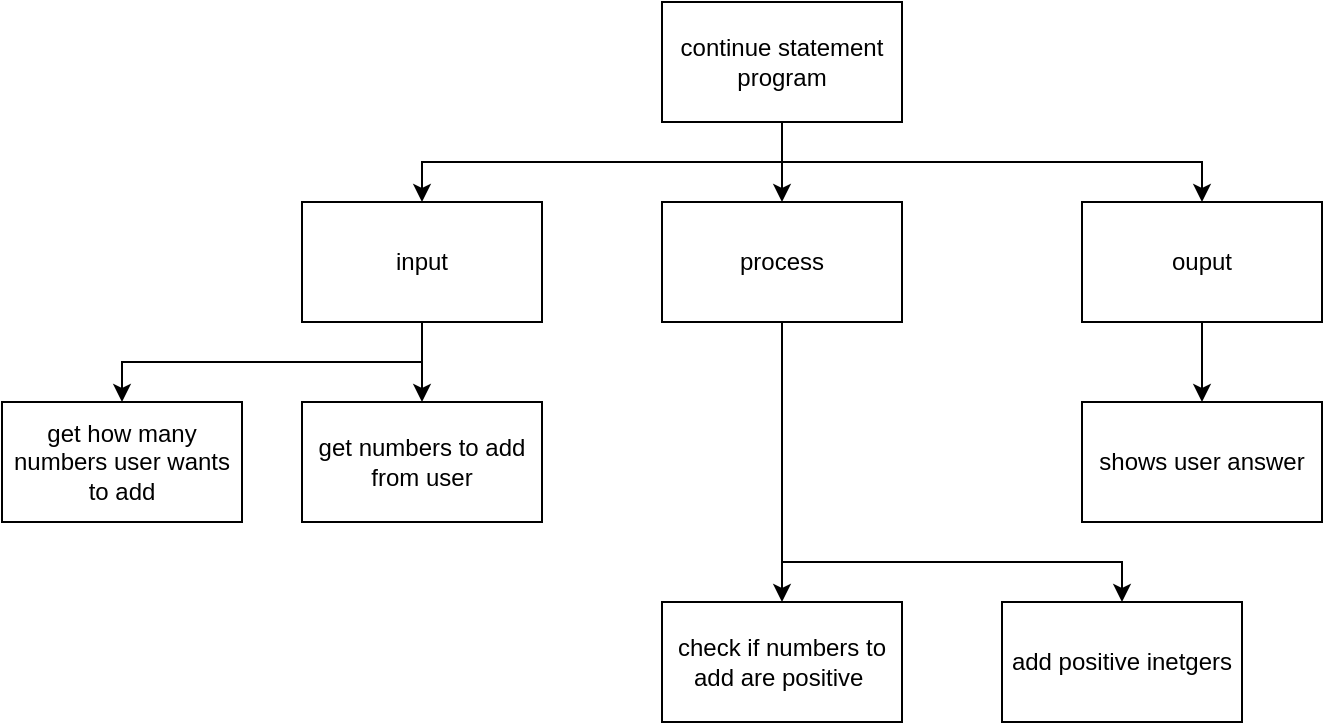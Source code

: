 <mxfile>
    <diagram id="igGdaz_ax3ae5KLVCEZ3" name="Page-1">
        <mxGraphModel dx="1454" dy="569" grid="1" gridSize="10" guides="1" tooltips="1" connect="1" arrows="1" fold="1" page="1" pageScale="1" pageWidth="827" pageHeight="1169" math="0" shadow="0">
            <root>
                <mxCell id="0"/>
                <mxCell id="1" parent="0"/>
                <mxCell id="12" style="edgeStyle=none;html=1;exitX=0.5;exitY=1;exitDx=0;exitDy=0;" edge="1" parent="1" source="2" target="4">
                    <mxGeometry relative="1" as="geometry"/>
                </mxCell>
                <mxCell id="13" style="edgeStyle=none;html=1;entryX=0.5;entryY=0;entryDx=0;entryDy=0;rounded=0;" edge="1" parent="1" target="3">
                    <mxGeometry relative="1" as="geometry">
                        <mxPoint x="310" y="130" as="sourcePoint"/>
                        <Array as="points">
                            <mxPoint x="130" y="130"/>
                        </Array>
                    </mxGeometry>
                </mxCell>
                <mxCell id="14" style="edgeStyle=none;rounded=0;html=1;entryX=0.5;entryY=0;entryDx=0;entryDy=0;" edge="1" parent="1" target="5">
                    <mxGeometry relative="1" as="geometry">
                        <mxPoint x="310" y="130" as="sourcePoint"/>
                        <Array as="points">
                            <mxPoint x="520" y="130"/>
                        </Array>
                    </mxGeometry>
                </mxCell>
                <mxCell id="2" value="continue statement program" style="whiteSpace=wrap;html=1;" vertex="1" parent="1">
                    <mxGeometry x="250" y="50" width="120" height="60" as="geometry"/>
                </mxCell>
                <mxCell id="15" style="edgeStyle=none;rounded=0;html=1;exitX=0.5;exitY=1;exitDx=0;exitDy=0;" edge="1" parent="1" source="3" target="7">
                    <mxGeometry relative="1" as="geometry"/>
                </mxCell>
                <mxCell id="16" style="edgeStyle=none;rounded=0;html=1;entryX=0.5;entryY=0;entryDx=0;entryDy=0;" edge="1" parent="1" target="6">
                    <mxGeometry relative="1" as="geometry">
                        <mxPoint x="130" y="230" as="sourcePoint"/>
                        <Array as="points">
                            <mxPoint x="-20" y="230"/>
                        </Array>
                    </mxGeometry>
                </mxCell>
                <mxCell id="3" value="input" style="whiteSpace=wrap;html=1;" vertex="1" parent="1">
                    <mxGeometry x="70" y="150" width="120" height="60" as="geometry"/>
                </mxCell>
                <mxCell id="17" style="edgeStyle=none;rounded=0;html=1;exitX=0.5;exitY=1;exitDx=0;exitDy=0;" edge="1" parent="1" source="4" target="8">
                    <mxGeometry relative="1" as="geometry"/>
                </mxCell>
                <mxCell id="18" style="edgeStyle=none;rounded=0;html=1;entryX=0.5;entryY=0;entryDx=0;entryDy=0;" edge="1" parent="1" target="9">
                    <mxGeometry relative="1" as="geometry">
                        <mxPoint x="310" y="330" as="sourcePoint"/>
                        <Array as="points">
                            <mxPoint x="400" y="330"/>
                            <mxPoint x="480" y="330"/>
                        </Array>
                    </mxGeometry>
                </mxCell>
                <mxCell id="4" value="process" style="whiteSpace=wrap;html=1;" vertex="1" parent="1">
                    <mxGeometry x="250" y="150" width="120" height="60" as="geometry"/>
                </mxCell>
                <mxCell id="19" style="edgeStyle=none;rounded=0;html=1;exitX=0.5;exitY=1;exitDx=0;exitDy=0;entryX=0.5;entryY=0;entryDx=0;entryDy=0;" edge="1" parent="1" source="5" target="11">
                    <mxGeometry relative="1" as="geometry"/>
                </mxCell>
                <mxCell id="5" value="ouput" style="whiteSpace=wrap;html=1;" vertex="1" parent="1">
                    <mxGeometry x="460" y="150" width="120" height="60" as="geometry"/>
                </mxCell>
                <mxCell id="6" value="get how many numbers user wants to add" style="whiteSpace=wrap;html=1;" vertex="1" parent="1">
                    <mxGeometry x="-80" y="250" width="120" height="60" as="geometry"/>
                </mxCell>
                <mxCell id="7" value="get numbers to add from user" style="whiteSpace=wrap;html=1;" vertex="1" parent="1">
                    <mxGeometry x="70" y="250" width="120" height="60" as="geometry"/>
                </mxCell>
                <mxCell id="8" value="check if numbers to add are positive&amp;nbsp;" style="whiteSpace=wrap;html=1;" vertex="1" parent="1">
                    <mxGeometry x="250" y="350" width="120" height="60" as="geometry"/>
                </mxCell>
                <mxCell id="9" value="add positive inetgers" style="whiteSpace=wrap;html=1;" vertex="1" parent="1">
                    <mxGeometry x="420" y="350" width="120" height="60" as="geometry"/>
                </mxCell>
                <mxCell id="11" value="shows user answer" style="whiteSpace=wrap;html=1;" vertex="1" parent="1">
                    <mxGeometry x="460" y="250" width="120" height="60" as="geometry"/>
                </mxCell>
            </root>
        </mxGraphModel>
    </diagram>
</mxfile>